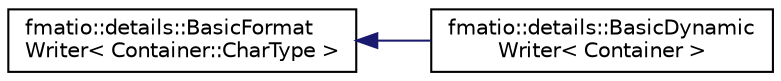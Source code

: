 digraph "Graphical Class Hierarchy"
{
 // LATEX_PDF_SIZE
  edge [fontname="Helvetica",fontsize="10",labelfontname="Helvetica",labelfontsize="10"];
  node [fontname="Helvetica",fontsize="10",shape=record];
  rankdir="LR";
  Node0 [label="fmatio::details::BasicFormat\lWriter\< Container::CharType \>",height=0.2,width=0.4,color="black", fillcolor="white", style="filled",URL="$classfmatio_1_1details_1_1BasicFormatWriter.html",tooltip=" "];
  Node0 -> Node1 [dir="back",color="midnightblue",fontsize="10",style="solid",fontname="Helvetica"];
  Node1 [label="fmatio::details::BasicDynamic\lWriter\< Container \>",height=0.2,width=0.4,color="black", fillcolor="white", style="filled",URL="$classfmatio_1_1details_1_1BasicDynamicWriter.html",tooltip="A dynamic writer that appends format arguments' values."];
}
